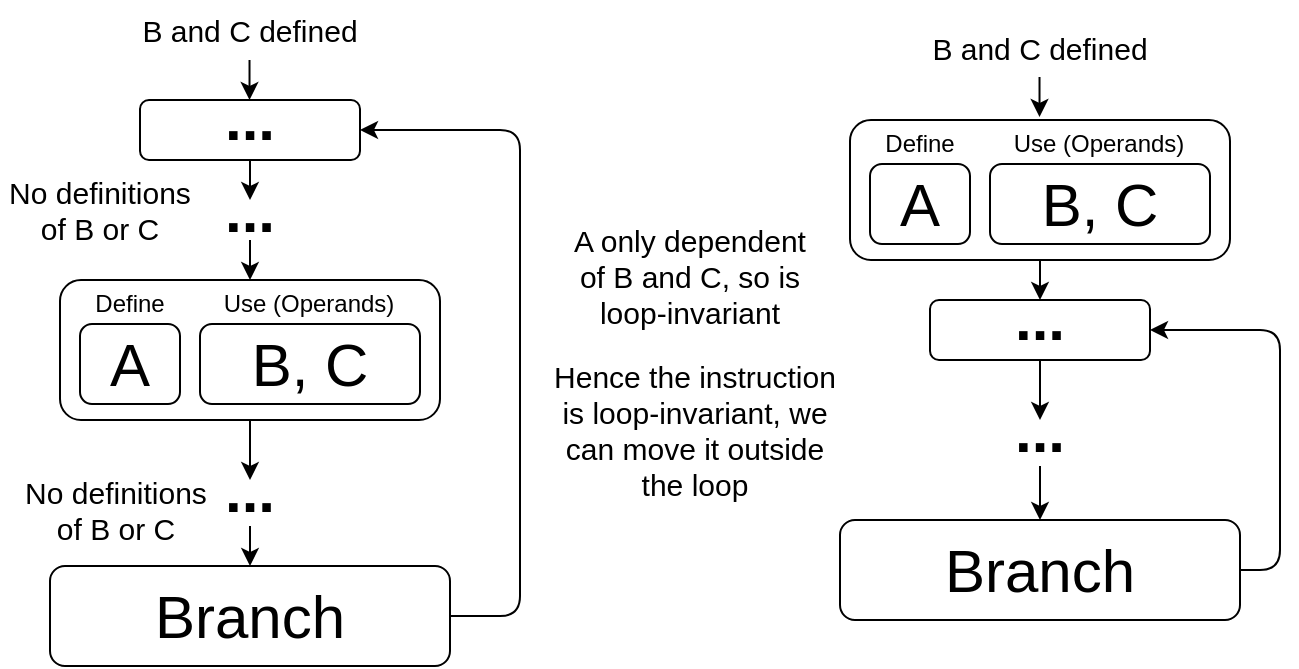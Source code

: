 <mxfile version="13.9.9" type="device"><diagram id="GTUiAmmxf7XTWInUT1JZ" name="Page-1"><mxGraphModel dx="1086" dy="966" grid="1" gridSize="10" guides="1" tooltips="1" connect="1" arrows="1" fold="1" page="1" pageScale="1" pageWidth="850" pageHeight="1100" math="0" shadow="0"><root><mxCell id="0"/><mxCell id="1" parent="0"/><mxCell id="14" style="edgeStyle=none;html=1;exitX=0.5;exitY=1;exitDx=0;exitDy=0;entryX=0.5;entryY=0;entryDx=0;entryDy=0;fontSize=30;fontColor=default;" parent="1" source="2" target="13" edge="1"><mxGeometry relative="1" as="geometry"/></mxCell><mxCell id="2" value="" style="rounded=1;whiteSpace=wrap;html=1;" parent="1" vertex="1"><mxGeometry x="260" y="200" width="190" height="70" as="geometry"/></mxCell><mxCell id="3" value="Define" style="text;html=1;strokeColor=none;fillColor=none;align=center;verticalAlign=middle;whiteSpace=wrap;rounded=0;" parent="1" vertex="1"><mxGeometry x="265" y="202" width="60" height="20" as="geometry"/></mxCell><mxCell id="4" value="A" style="rounded=1;whiteSpace=wrap;html=1;fontSize=30;" parent="1" vertex="1"><mxGeometry x="270" y="222" width="50" height="40" as="geometry"/></mxCell><mxCell id="5" value="B, C" style="rounded=1;whiteSpace=wrap;html=1;fontSize=30;" parent="1" vertex="1"><mxGeometry x="330" y="222" width="110" height="40" as="geometry"/></mxCell><mxCell id="6" value="Use (Operands)" style="text;html=1;strokeColor=none;fillColor=none;align=center;verticalAlign=middle;whiteSpace=wrap;rounded=0;" parent="1" vertex="1"><mxGeometry x="337.5" y="202" width="92.5" height="20" as="geometry"/></mxCell><mxCell id="8" style="edgeStyle=none;html=1;exitX=0.5;exitY=1;exitDx=0;exitDy=0;fontSize=30;entryX=0.5;entryY=0;entryDx=0;entryDy=0;" parent="1" source="7" target="11" edge="1"><mxGeometry relative="1" as="geometry"><mxPoint x="355" y="140" as="targetPoint"/></mxGeometry></mxCell><mxCell id="7" value="..." style="rounded=1;whiteSpace=wrap;html=1;fontSize=30;verticalAlign=bottom;fontStyle=1" parent="1" vertex="1"><mxGeometry x="300" y="110" width="110" height="30" as="geometry"/></mxCell><mxCell id="10" style="edgeStyle=none;html=1;fontSize=30;fontColor=default;entryX=0.5;entryY=0;entryDx=0;entryDy=0;" parent="1" target="2" edge="1"><mxGeometry relative="1" as="geometry"><mxPoint x="355" y="180" as="sourcePoint"/><mxPoint x="363.75" y="160" as="targetPoint"/></mxGeometry></mxCell><mxCell id="11" value="..." style="text;html=1;strokeColor=none;fillColor=none;align=center;verticalAlign=middle;whiteSpace=wrap;rounded=0;labelBackgroundColor=none;fontSize=30;fontColor=default;fontStyle=1" parent="1" vertex="1"><mxGeometry x="325" y="160" width="60" height="10" as="geometry"/></mxCell><mxCell id="12" style="edgeStyle=none;html=1;fontSize=30;fontColor=default;entryX=0.5;entryY=0;entryDx=0;entryDy=0;" parent="1" target="15" edge="1"><mxGeometry relative="1" as="geometry"><mxPoint x="355" y="323" as="sourcePoint"/><mxPoint x="355" y="373" as="targetPoint"/></mxGeometry></mxCell><mxCell id="13" value="..." style="text;html=1;strokeColor=none;fillColor=none;align=center;verticalAlign=middle;whiteSpace=wrap;rounded=0;labelBackgroundColor=none;fontSize=30;fontColor=default;fontStyle=1" parent="1" vertex="1"><mxGeometry x="325" y="300" width="60" height="10" as="geometry"/></mxCell><mxCell id="16" style="edgeStyle=orthogonalEdgeStyle;html=1;exitX=1;exitY=0.5;exitDx=0;exitDy=0;entryX=1;entryY=0.5;entryDx=0;entryDy=0;fontSize=30;fontColor=default;" parent="1" source="15" target="7" edge="1"><mxGeometry relative="1" as="geometry"><Array as="points"><mxPoint x="490" y="368"/><mxPoint x="490" y="125"/></Array></mxGeometry></mxCell><mxCell id="15" value="Branch" style="rounded=1;whiteSpace=wrap;html=1;labelBackgroundColor=none;fontSize=30;fontColor=default;" parent="1" vertex="1"><mxGeometry x="255" y="343" width="200" height="50" as="geometry"/></mxCell><mxCell id="18" style="edgeStyle=none;html=1;exitX=0.5;exitY=1;exitDx=0;exitDy=0;fontSize=30;entryX=0.5;entryY=0;entryDx=0;entryDy=0;" parent="1" edge="1"><mxGeometry relative="1" as="geometry"><mxPoint x="354.76" y="90" as="sourcePoint"/><mxPoint x="354.76" y="110" as="targetPoint"/></mxGeometry></mxCell><mxCell id="19" value="B and C defined" style="text;html=1;strokeColor=none;fillColor=none;align=center;verticalAlign=middle;whiteSpace=wrap;rounded=0;labelBackgroundColor=none;fontSize=15;fontColor=default;" parent="1" vertex="1"><mxGeometry x="245" y="60" width="220" height="30" as="geometry"/></mxCell><mxCell id="20" value="No definitions of B or C" style="text;html=1;strokeColor=none;fillColor=none;align=center;verticalAlign=middle;whiteSpace=wrap;rounded=0;labelBackgroundColor=none;fontSize=15;fontColor=default;" parent="1" vertex="1"><mxGeometry x="230" y="150" width="100" height="30" as="geometry"/></mxCell><mxCell id="22" value="No definitions of B or C" style="text;html=1;strokeColor=none;fillColor=none;align=center;verticalAlign=middle;whiteSpace=wrap;rounded=0;labelBackgroundColor=none;fontSize=15;fontColor=default;" parent="1" vertex="1"><mxGeometry x="237.5" y="300" width="100" height="30" as="geometry"/></mxCell><mxCell id="23" value="A only dependent of B and C, so is loop-invariant" style="text;html=1;strokeColor=none;fillColor=none;align=center;verticalAlign=middle;whiteSpace=wrap;rounded=0;labelBackgroundColor=none;fontSize=15;fontColor=default;" parent="1" vertex="1"><mxGeometry x="510" y="182" width="130" height="32" as="geometry"/></mxCell><mxCell id="24" value="Hence the instruction is loop-invariant, we can move it outside the loop" style="text;html=1;strokeColor=none;fillColor=none;align=center;verticalAlign=middle;whiteSpace=wrap;rounded=0;labelBackgroundColor=none;fontSize=15;fontColor=default;" parent="1" vertex="1"><mxGeometry x="500" y="251" width="155" height="48" as="geometry"/></mxCell><mxCell id="icHHoxzmn8sHpWP5udxC-48" style="edgeStyle=orthogonalEdgeStyle;rounded=0;orthogonalLoop=1;jettySize=auto;html=1;exitX=0.5;exitY=1;exitDx=0;exitDy=0;entryX=0.5;entryY=0;entryDx=0;entryDy=0;" edge="1" parent="1" source="icHHoxzmn8sHpWP5udxC-25" target="icHHoxzmn8sHpWP5udxC-44"><mxGeometry relative="1" as="geometry"/></mxCell><mxCell id="icHHoxzmn8sHpWP5udxC-25" value="" style="rounded=1;whiteSpace=wrap;html=1;" vertex="1" parent="1"><mxGeometry x="655" y="120" width="190" height="70" as="geometry"/></mxCell><mxCell id="icHHoxzmn8sHpWP5udxC-26" value="Define" style="text;html=1;strokeColor=none;fillColor=none;align=center;verticalAlign=middle;whiteSpace=wrap;rounded=0;" vertex="1" parent="1"><mxGeometry x="660" y="122" width="60" height="20" as="geometry"/></mxCell><mxCell id="icHHoxzmn8sHpWP5udxC-27" value="A" style="rounded=1;whiteSpace=wrap;html=1;fontSize=30;" vertex="1" parent="1"><mxGeometry x="665" y="142" width="50" height="40" as="geometry"/></mxCell><mxCell id="icHHoxzmn8sHpWP5udxC-28" value="B, C" style="rounded=1;whiteSpace=wrap;html=1;fontSize=30;" vertex="1" parent="1"><mxGeometry x="725" y="142" width="110" height="40" as="geometry"/></mxCell><mxCell id="icHHoxzmn8sHpWP5udxC-29" value="Use (Operands)" style="text;html=1;strokeColor=none;fillColor=none;align=center;verticalAlign=middle;whiteSpace=wrap;rounded=0;" vertex="1" parent="1"><mxGeometry x="732.5" y="122" width="92.5" height="20" as="geometry"/></mxCell><mxCell id="icHHoxzmn8sHpWP5udxC-49" style="edgeStyle=orthogonalEdgeStyle;rounded=1;orthogonalLoop=1;jettySize=auto;html=1;exitX=1;exitY=0.5;exitDx=0;exitDy=0;entryX=1;entryY=0.5;entryDx=0;entryDy=0;" edge="1" parent="1" source="icHHoxzmn8sHpWP5udxC-37" target="icHHoxzmn8sHpWP5udxC-44"><mxGeometry relative="1" as="geometry"/></mxCell><mxCell id="icHHoxzmn8sHpWP5udxC-37" value="Branch" style="rounded=1;whiteSpace=wrap;html=1;labelBackgroundColor=none;fontSize=30;fontColor=default;" vertex="1" parent="1"><mxGeometry x="650" y="320" width="200" height="50" as="geometry"/></mxCell><mxCell id="icHHoxzmn8sHpWP5udxC-38" style="edgeStyle=none;html=1;exitX=0.5;exitY=1;exitDx=0;exitDy=0;fontSize=30;entryX=0.5;entryY=0;entryDx=0;entryDy=0;" edge="1" parent="1"><mxGeometry relative="1" as="geometry"><mxPoint x="749.76" y="98.5" as="sourcePoint"/><mxPoint x="749.76" y="118.5" as="targetPoint"/></mxGeometry></mxCell><mxCell id="icHHoxzmn8sHpWP5udxC-39" value="B and C defined" style="text;html=1;strokeColor=none;fillColor=none;align=center;verticalAlign=middle;whiteSpace=wrap;rounded=0;labelBackgroundColor=none;fontSize=15;fontColor=default;" vertex="1" parent="1"><mxGeometry x="640" y="68.5" width="220" height="30" as="geometry"/></mxCell><mxCell id="icHHoxzmn8sHpWP5udxC-44" value="..." style="rounded=1;whiteSpace=wrap;html=1;fontSize=30;verticalAlign=bottom;fontStyle=1" vertex="1" parent="1"><mxGeometry x="695" y="210" width="110" height="30" as="geometry"/></mxCell><mxCell id="icHHoxzmn8sHpWP5udxC-45" style="edgeStyle=none;html=1;exitX=0.5;exitY=1;exitDx=0;exitDy=0;entryX=0.5;entryY=0;entryDx=0;entryDy=0;fontSize=30;fontColor=default;" edge="1" parent="1" target="icHHoxzmn8sHpWP5udxC-47"><mxGeometry relative="1" as="geometry"><mxPoint x="750" y="240" as="sourcePoint"/></mxGeometry></mxCell><mxCell id="icHHoxzmn8sHpWP5udxC-46" style="edgeStyle=none;html=1;fontSize=30;fontColor=default;entryX=0.5;entryY=0;entryDx=0;entryDy=0;" edge="1" parent="1" target="icHHoxzmn8sHpWP5udxC-37"><mxGeometry relative="1" as="geometry"><mxPoint x="750" y="293" as="sourcePoint"/><mxPoint x="750" y="313" as="targetPoint"/></mxGeometry></mxCell><mxCell id="icHHoxzmn8sHpWP5udxC-47" value="..." style="text;html=1;strokeColor=none;fillColor=none;align=center;verticalAlign=middle;whiteSpace=wrap;rounded=0;labelBackgroundColor=none;fontSize=30;fontColor=default;fontStyle=1" vertex="1" parent="1"><mxGeometry x="720" y="270" width="60" height="10" as="geometry"/></mxCell></root></mxGraphModel></diagram></mxfile>